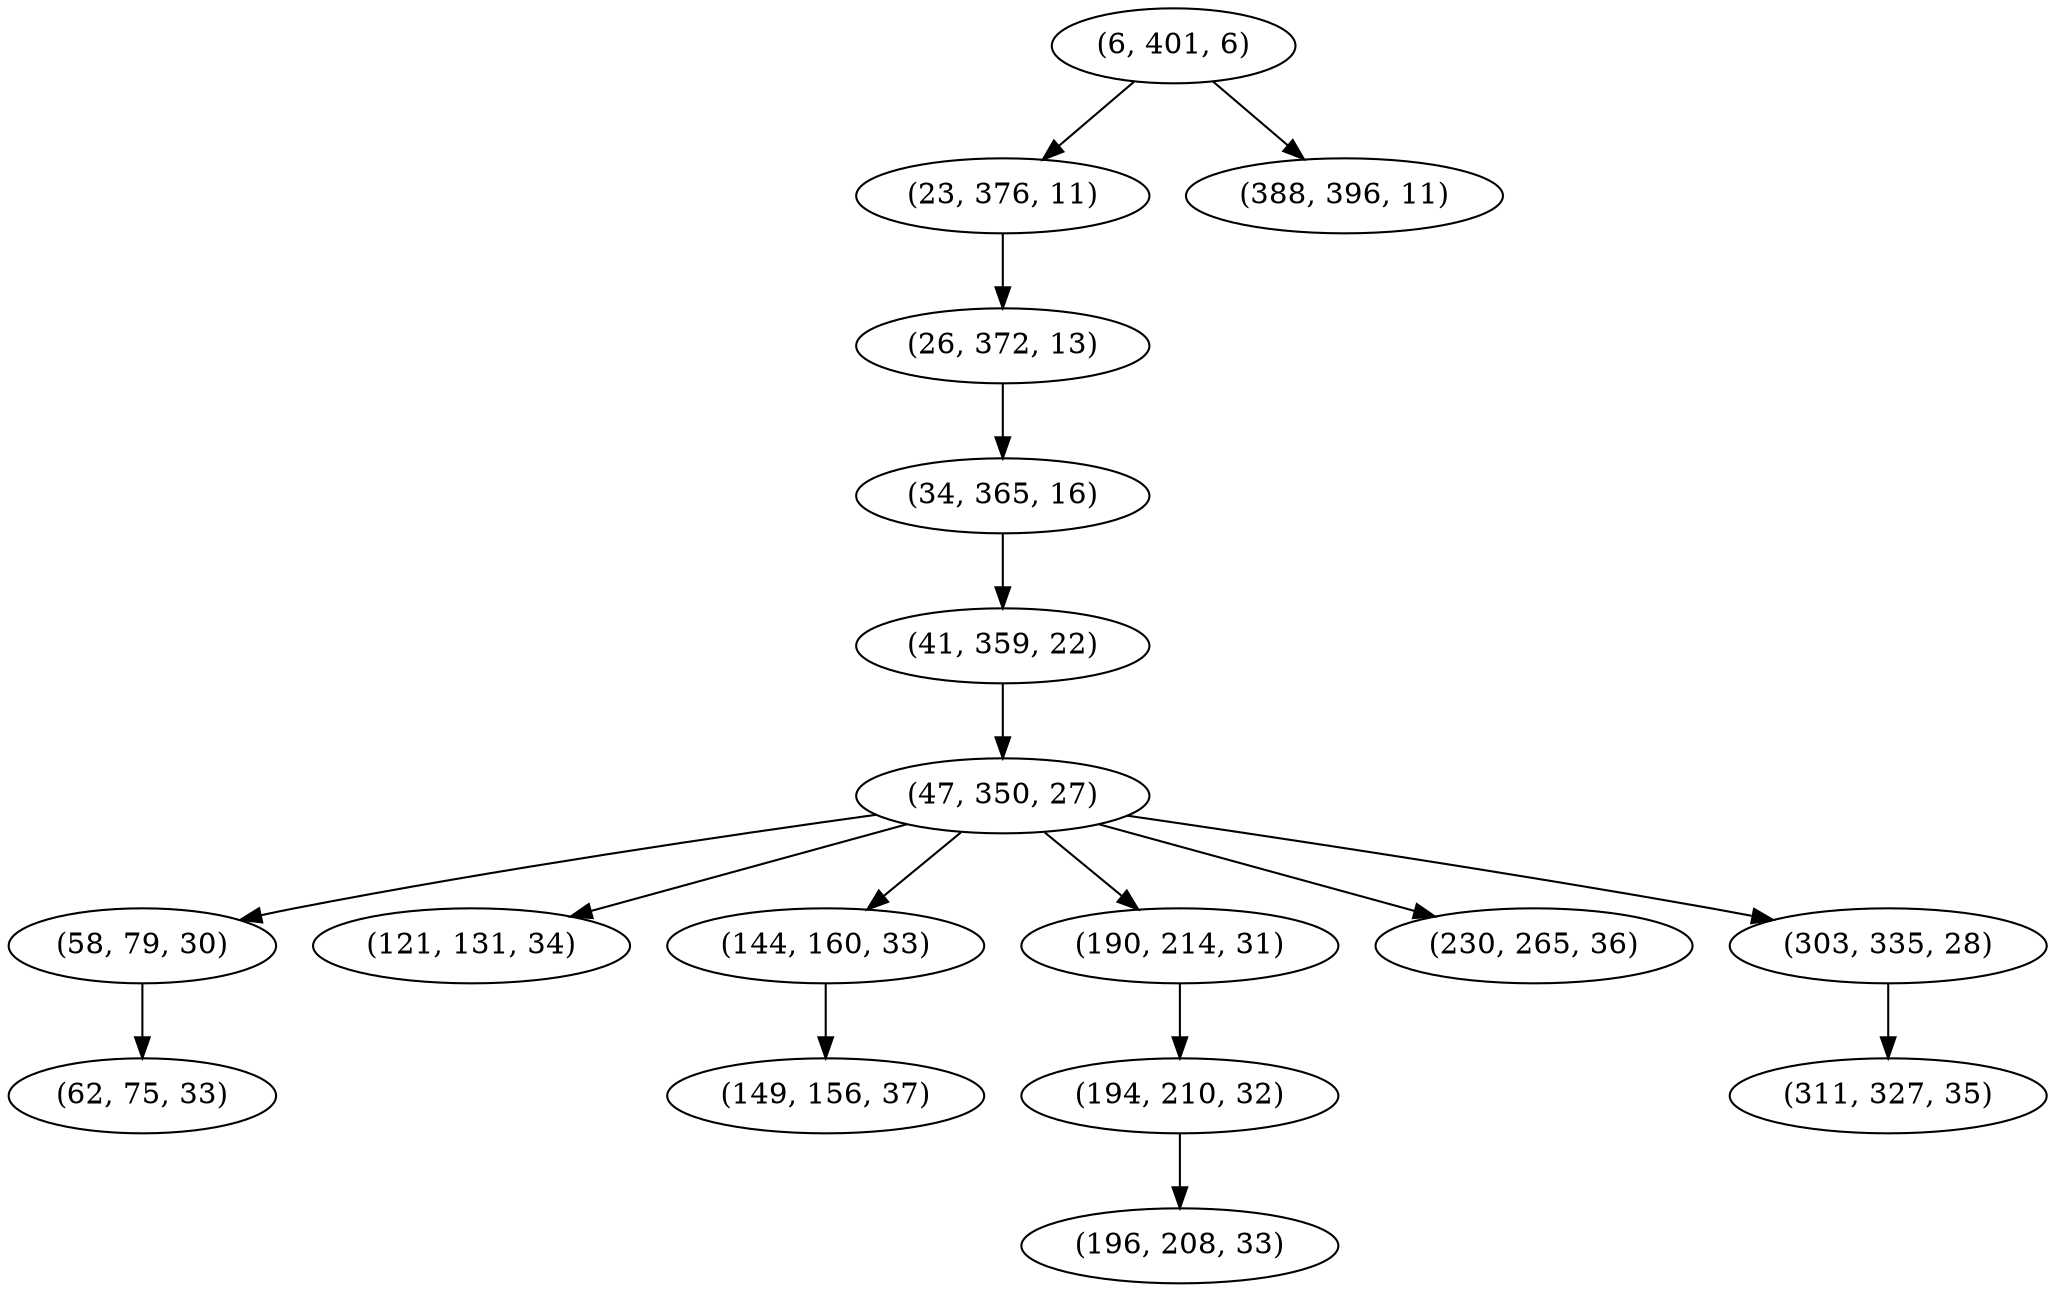 digraph tree {
    "(6, 401, 6)";
    "(23, 376, 11)";
    "(26, 372, 13)";
    "(34, 365, 16)";
    "(41, 359, 22)";
    "(47, 350, 27)";
    "(58, 79, 30)";
    "(62, 75, 33)";
    "(121, 131, 34)";
    "(144, 160, 33)";
    "(149, 156, 37)";
    "(190, 214, 31)";
    "(194, 210, 32)";
    "(196, 208, 33)";
    "(230, 265, 36)";
    "(303, 335, 28)";
    "(311, 327, 35)";
    "(388, 396, 11)";
    "(6, 401, 6)" -> "(23, 376, 11)";
    "(6, 401, 6)" -> "(388, 396, 11)";
    "(23, 376, 11)" -> "(26, 372, 13)";
    "(26, 372, 13)" -> "(34, 365, 16)";
    "(34, 365, 16)" -> "(41, 359, 22)";
    "(41, 359, 22)" -> "(47, 350, 27)";
    "(47, 350, 27)" -> "(58, 79, 30)";
    "(47, 350, 27)" -> "(121, 131, 34)";
    "(47, 350, 27)" -> "(144, 160, 33)";
    "(47, 350, 27)" -> "(190, 214, 31)";
    "(47, 350, 27)" -> "(230, 265, 36)";
    "(47, 350, 27)" -> "(303, 335, 28)";
    "(58, 79, 30)" -> "(62, 75, 33)";
    "(144, 160, 33)" -> "(149, 156, 37)";
    "(190, 214, 31)" -> "(194, 210, 32)";
    "(194, 210, 32)" -> "(196, 208, 33)";
    "(303, 335, 28)" -> "(311, 327, 35)";
}
